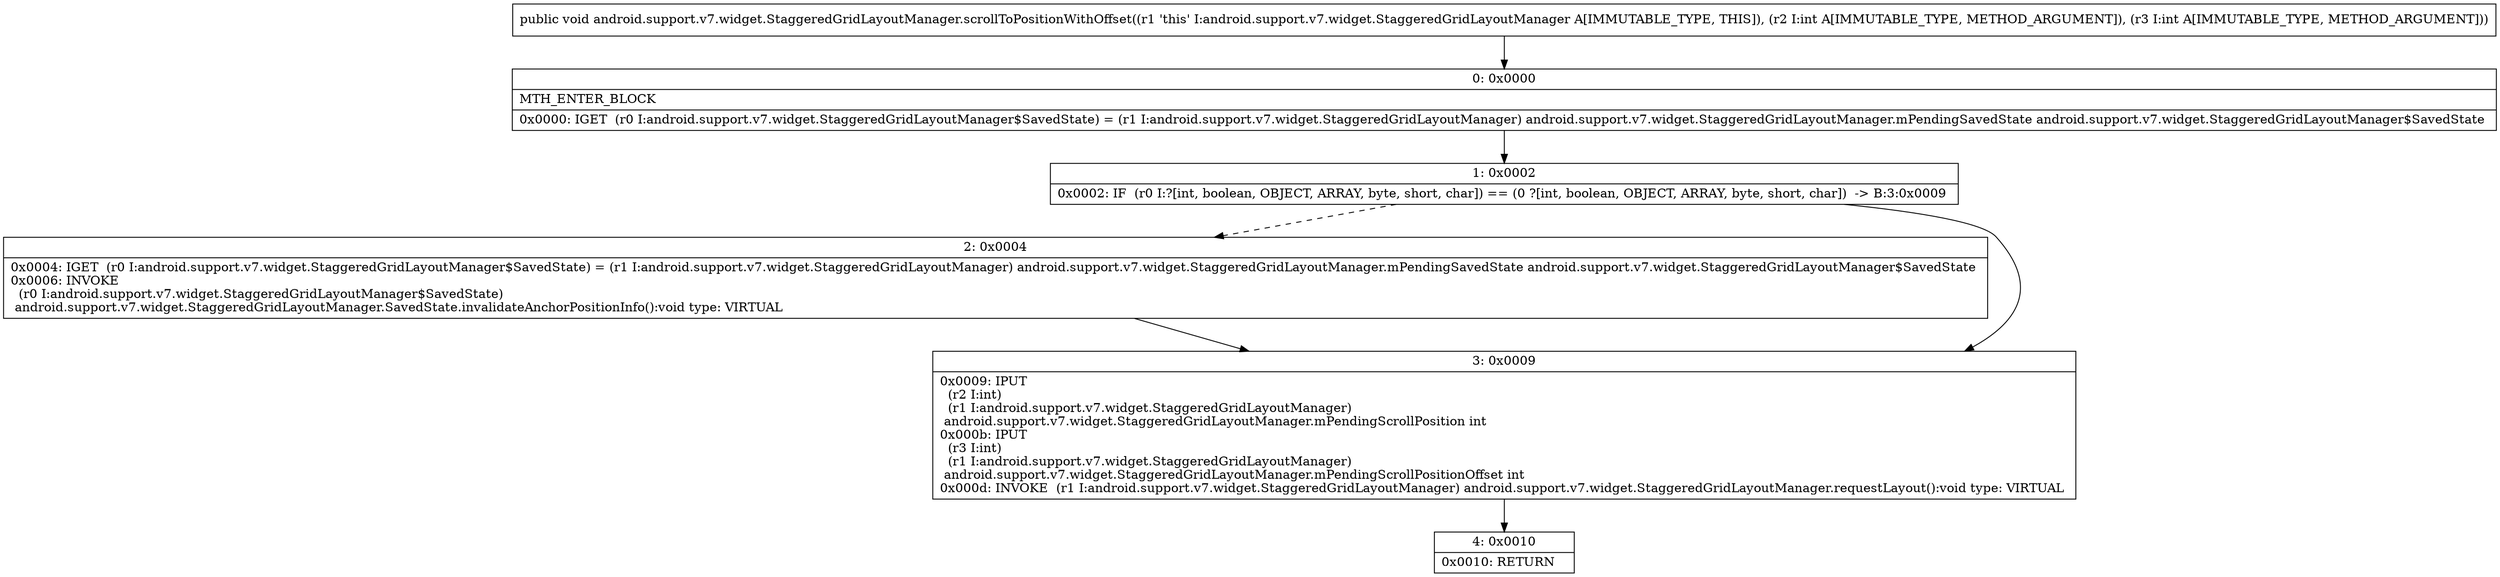 digraph "CFG forandroid.support.v7.widget.StaggeredGridLayoutManager.scrollToPositionWithOffset(II)V" {
Node_0 [shape=record,label="{0\:\ 0x0000|MTH_ENTER_BLOCK\l|0x0000: IGET  (r0 I:android.support.v7.widget.StaggeredGridLayoutManager$SavedState) = (r1 I:android.support.v7.widget.StaggeredGridLayoutManager) android.support.v7.widget.StaggeredGridLayoutManager.mPendingSavedState android.support.v7.widget.StaggeredGridLayoutManager$SavedState \l}"];
Node_1 [shape=record,label="{1\:\ 0x0002|0x0002: IF  (r0 I:?[int, boolean, OBJECT, ARRAY, byte, short, char]) == (0 ?[int, boolean, OBJECT, ARRAY, byte, short, char])  \-\> B:3:0x0009 \l}"];
Node_2 [shape=record,label="{2\:\ 0x0004|0x0004: IGET  (r0 I:android.support.v7.widget.StaggeredGridLayoutManager$SavedState) = (r1 I:android.support.v7.widget.StaggeredGridLayoutManager) android.support.v7.widget.StaggeredGridLayoutManager.mPendingSavedState android.support.v7.widget.StaggeredGridLayoutManager$SavedState \l0x0006: INVOKE  \l  (r0 I:android.support.v7.widget.StaggeredGridLayoutManager$SavedState)\l android.support.v7.widget.StaggeredGridLayoutManager.SavedState.invalidateAnchorPositionInfo():void type: VIRTUAL \l}"];
Node_3 [shape=record,label="{3\:\ 0x0009|0x0009: IPUT  \l  (r2 I:int)\l  (r1 I:android.support.v7.widget.StaggeredGridLayoutManager)\l android.support.v7.widget.StaggeredGridLayoutManager.mPendingScrollPosition int \l0x000b: IPUT  \l  (r3 I:int)\l  (r1 I:android.support.v7.widget.StaggeredGridLayoutManager)\l android.support.v7.widget.StaggeredGridLayoutManager.mPendingScrollPositionOffset int \l0x000d: INVOKE  (r1 I:android.support.v7.widget.StaggeredGridLayoutManager) android.support.v7.widget.StaggeredGridLayoutManager.requestLayout():void type: VIRTUAL \l}"];
Node_4 [shape=record,label="{4\:\ 0x0010|0x0010: RETURN   \l}"];
MethodNode[shape=record,label="{public void android.support.v7.widget.StaggeredGridLayoutManager.scrollToPositionWithOffset((r1 'this' I:android.support.v7.widget.StaggeredGridLayoutManager A[IMMUTABLE_TYPE, THIS]), (r2 I:int A[IMMUTABLE_TYPE, METHOD_ARGUMENT]), (r3 I:int A[IMMUTABLE_TYPE, METHOD_ARGUMENT])) }"];
MethodNode -> Node_0;
Node_0 -> Node_1;
Node_1 -> Node_2[style=dashed];
Node_1 -> Node_3;
Node_2 -> Node_3;
Node_3 -> Node_4;
}

